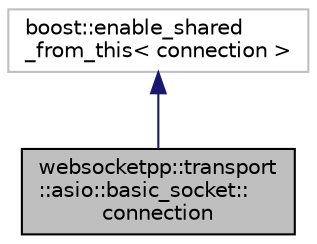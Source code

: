 digraph "websocketpp::transport::asio::basic_socket::connection"
{
  edge [fontname="Helvetica",fontsize="10",labelfontname="Helvetica",labelfontsize="10"];
  node [fontname="Helvetica",fontsize="10",shape=record];
  Node2 [label="websocketpp::transport\l::asio::basic_socket::\lconnection",height=0.2,width=0.4,color="black", fillcolor="grey75", style="filled", fontcolor="black"];
  Node3 -> Node2 [dir="back",color="midnightblue",fontsize="10",style="solid"];
  Node3 [label="boost::enable_shared\l_from_this\< connection \>",height=0.2,width=0.4,color="grey75", fillcolor="white", style="filled"];
}
